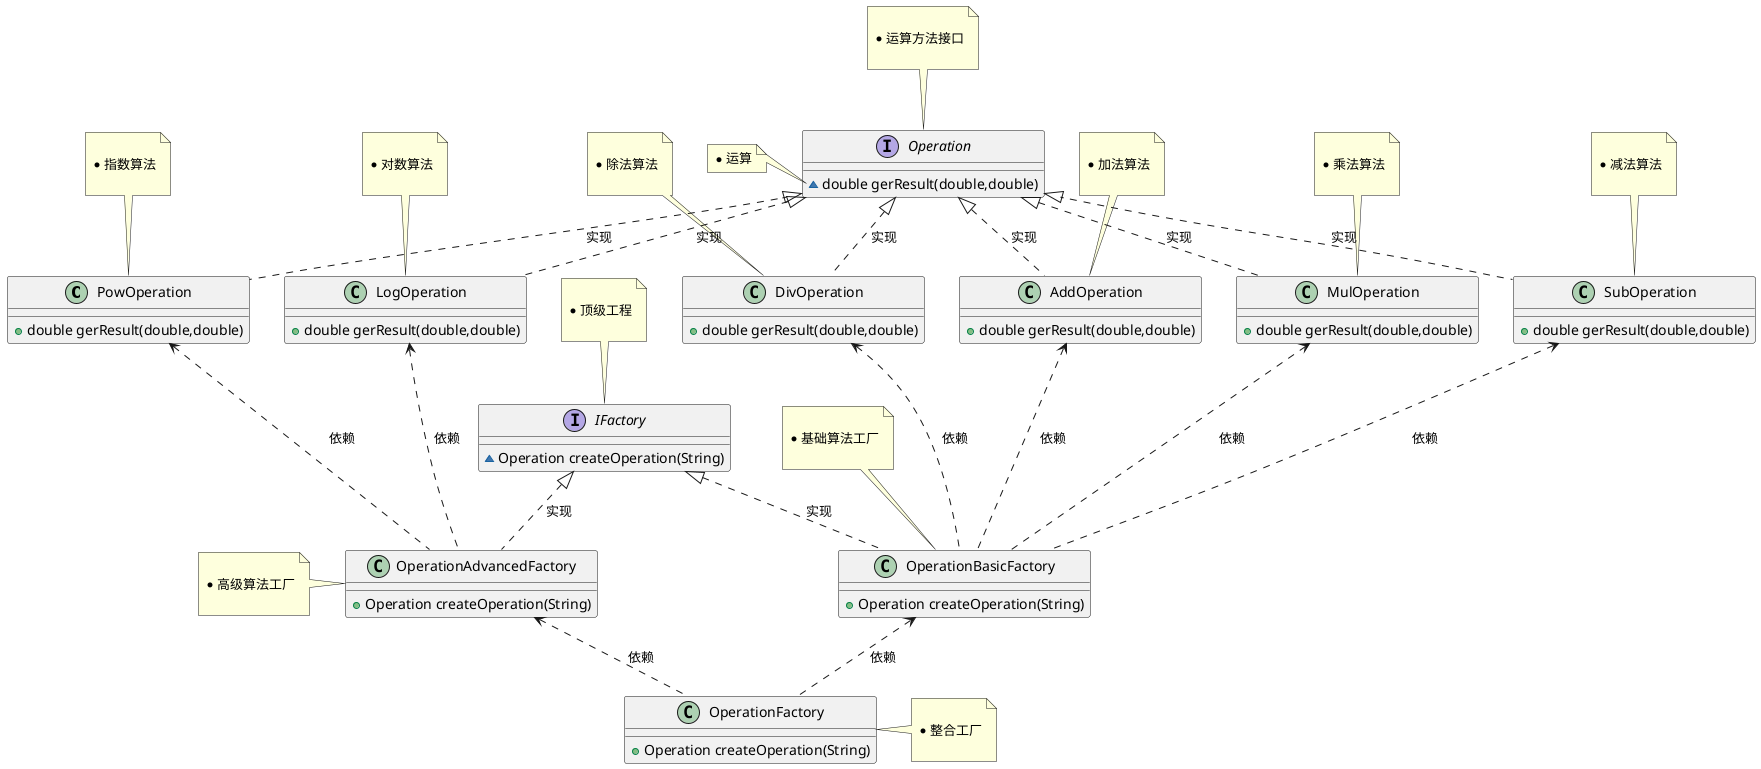 @startuml
class PowOperation {
+ double gerResult(double,double)
}
note top of PowOperation

 * 指数算法
 
end note

class SubOperation {
+ double gerResult(double,double)
}
note top of SubOperation

 * 减法算法
 
end note

class OperationBasicFactory {
+ Operation createOperation(String)
}
note top of OperationBasicFactory

 * 基础算法工厂
 
end note

class MulOperation {
+ double gerResult(double,double)
}
note top of MulOperation

 * 乘法算法
 
end note

class DivOperation {
+ double gerResult(double,double)
}
note top of DivOperation

 * 除法算法
 
end note

interface Operation {
~ double gerResult(double,double)
}
note top of Operation

 * 运算方法接口
 
end note
note left of Operation::gerResult(double,double)
     * 运算
end note

interface IFactory {
~ Operation createOperation(String)
}
note top of IFactory

 * 顶级工程

end note
class AddOperation {
+ double gerResult(double,double)
}
note top of AddOperation

 * 加法算法
 
end note

class LogOperation {
+ double gerResult(double,double)
}
note top of LogOperation

 * 对数算法
 
end note

class OperationAdvancedFactory {
+ Operation createOperation(String)
}
note left of OperationAdvancedFactory

 * 高级算法工厂
 
end note


class OperationFactory {
+ Operation createOperation(String)
}
note right of OperationFactory

 * 整合工厂

end note


Operation <|.. MulOperation : 实现
Operation <|.. DivOperation : 实现
Operation <|.. AddOperation : 实现
Operation <|.. SubOperation : 实现


AddOperation <... OperationBasicFactory : 依赖
SubOperation <... OperationBasicFactory : 依赖
MulOperation <... OperationBasicFactory : 依赖
DivOperation <... OperationBasicFactory : 依赖

Operation <|.. LogOperation : 实现
Operation <|.. PowOperation : 实现


PowOperation <... OperationAdvancedFactory : 依赖
LogOperation <... OperationAdvancedFactory : 依赖

IFactory <|.. OperationBasicFactory : 实现
IFactory <|.. OperationAdvancedFactory : 实现
OperationAdvancedFactory <.. OperationFactory : 依赖
OperationBasicFactory <.. OperationFactory : 依赖
@enduml